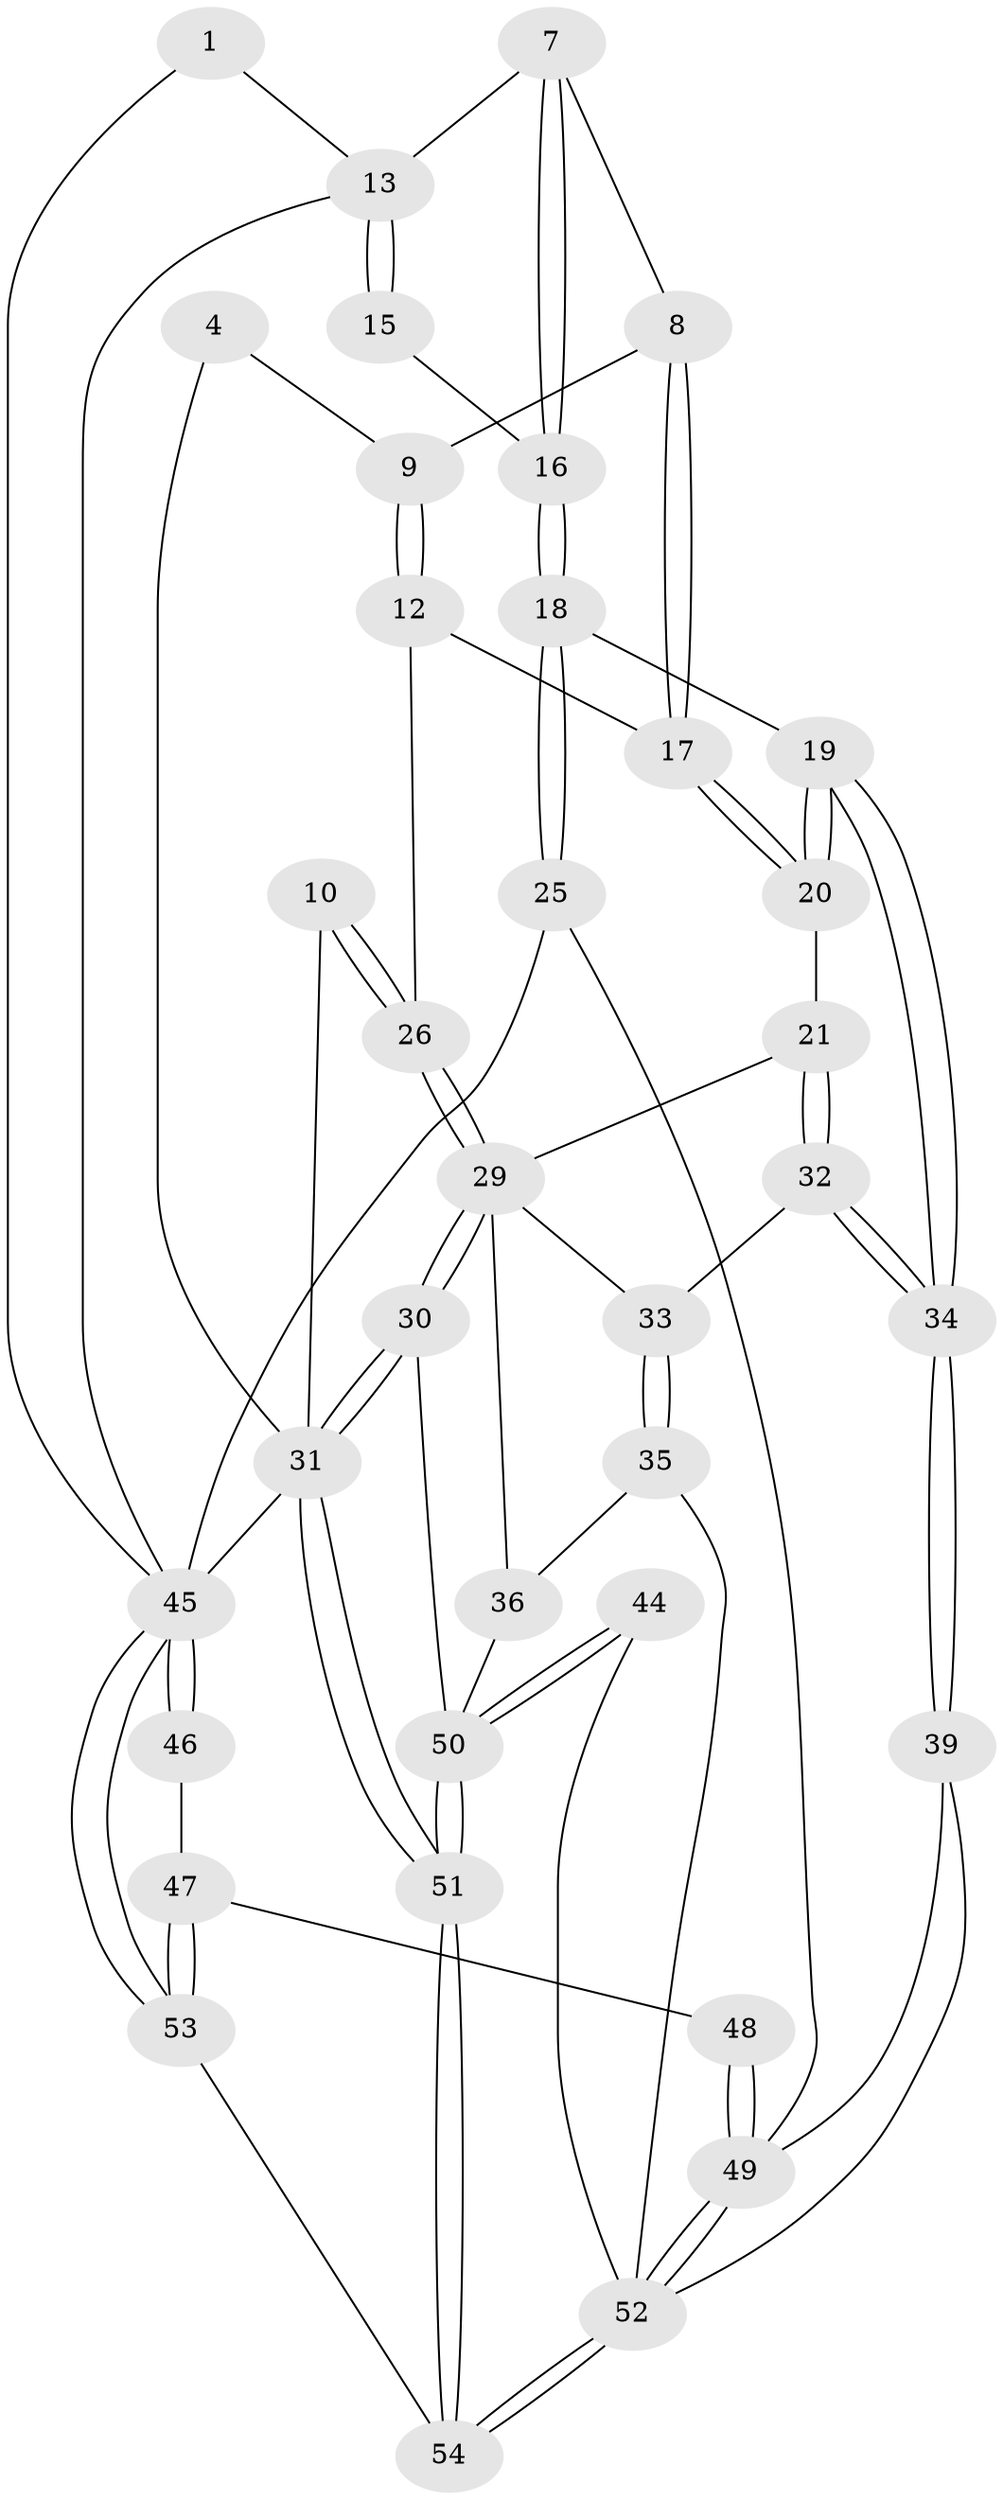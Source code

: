 // original degree distribution, {3: 0.037037037037037035, 5: 0.48148148148148145, 4: 0.25925925925925924, 6: 0.2222222222222222}
// Generated by graph-tools (version 1.1) at 2025/06/03/04/25 22:06:11]
// undirected, 37 vertices, 85 edges
graph export_dot {
graph [start="1"]
  node [color=gray90,style=filled];
  1 [pos="+0.7789493841265608+0"];
  4 [pos="+0.6899899680576239+0"];
  7 [pos="+0.6310346267614562+0.2705945484939782"];
  8 [pos="+0.6246551677969764+0.26756741847594295"];
  9 [pos="+0.6578858679883615+0"];
  10 [pos="+0+0"];
  12 [pos="+0.2852247996183392+0.22428509598182036"];
  13 [pos="+0.9872416623489906+0.3616717760899095",super="+5+6"];
  15 [pos="+0.836241292531697+0.3254512064544469"];
  16 [pos="+0.7386646991270123+0.39316990764041493"];
  17 [pos="+0.571728375078531+0.30969876127661905"];
  18 [pos="+0.7251605558313384+0.48797647208809325"];
  19 [pos="+0.7140712230798879+0.4910167305961115"];
  20 [pos="+0.5653149242962271+0.3738928450165336"];
  21 [pos="+0.5125617330486038+0.4513564734664019"];
  25 [pos="+0.857730471221823+0.5465548211578674"];
  26 [pos="+0+0.4898790728879957",super="+23+11"];
  29 [pos="+0+0.49771754742402885",super="+28+27+22"];
  30 [pos="+0+0.5185500037728209"];
  31 [pos="+0+1",super="+3"];
  32 [pos="+0.5120289584323293+0.4695007381123596"];
  33 [pos="+0.33474024416171033+0.5403810275127999"];
  34 [pos="+0.5765409577523652+0.614001279450492"];
  35 [pos="+0.3323496733912316+0.5794850599255309"];
  36 [pos="+0.199701550186961+0.6147363447415163"];
  39 [pos="+0.5717899825264317+0.6350702603756635"];
  44 [pos="+0.29759183165250375+0.8259254821990717"];
  45 [pos="+1+1",super="+2+24"];
  46 [pos="+1+0.6991505425481696"];
  47 [pos="+0.9424900320592081+0.7685720412826382"];
  48 [pos="+0.8056684296134852+0.7961224736847502"];
  49 [pos="+0.7560508650186253+0.8461553248412721",super="+38+37"];
  50 [pos="+0+1",super="+42+41"];
  51 [pos="+0+1"];
  52 [pos="+0.6664479274949342+1",super="+43+40"];
  53 [pos="+0.7940116718083162+1"];
  54 [pos="+0.6708954059806596+1"];
  1 -- 45;
  1 -- 13;
  4 -- 9;
  4 -- 31;
  7 -- 8;
  7 -- 16;
  7 -- 16;
  7 -- 13;
  8 -- 9;
  8 -- 17;
  8 -- 17;
  9 -- 12;
  9 -- 12;
  10 -- 26 [weight=2];
  10 -- 26;
  10 -- 31;
  12 -- 17;
  12 -- 26;
  13 -- 15 [weight=2];
  13 -- 15;
  13 -- 45;
  15 -- 16;
  16 -- 18;
  16 -- 18;
  17 -- 20;
  17 -- 20;
  18 -- 19;
  18 -- 25;
  18 -- 25;
  19 -- 20;
  19 -- 20;
  19 -- 34;
  19 -- 34;
  20 -- 21;
  21 -- 32;
  21 -- 32;
  21 -- 29;
  25 -- 45;
  25 -- 49;
  26 -- 29 [weight=2];
  26 -- 29;
  29 -- 30;
  29 -- 30;
  29 -- 36;
  29 -- 33;
  30 -- 31;
  30 -- 31;
  30 -- 50;
  31 -- 51;
  31 -- 51;
  31 -- 45 [weight=2];
  32 -- 33;
  32 -- 34;
  32 -- 34;
  33 -- 35;
  33 -- 35;
  34 -- 39;
  34 -- 39;
  35 -- 36;
  35 -- 52;
  36 -- 50;
  39 -- 49;
  39 -- 52;
  44 -- 50 [weight=2];
  44 -- 50;
  44 -- 52;
  45 -- 46 [weight=2];
  45 -- 46;
  45 -- 53;
  45 -- 53;
  46 -- 47;
  47 -- 48;
  47 -- 53;
  47 -- 53;
  48 -- 49 [weight=2];
  48 -- 49;
  49 -- 52;
  49 -- 52;
  50 -- 51;
  50 -- 51;
  51 -- 54;
  51 -- 54;
  52 -- 54;
  52 -- 54;
  53 -- 54;
}
